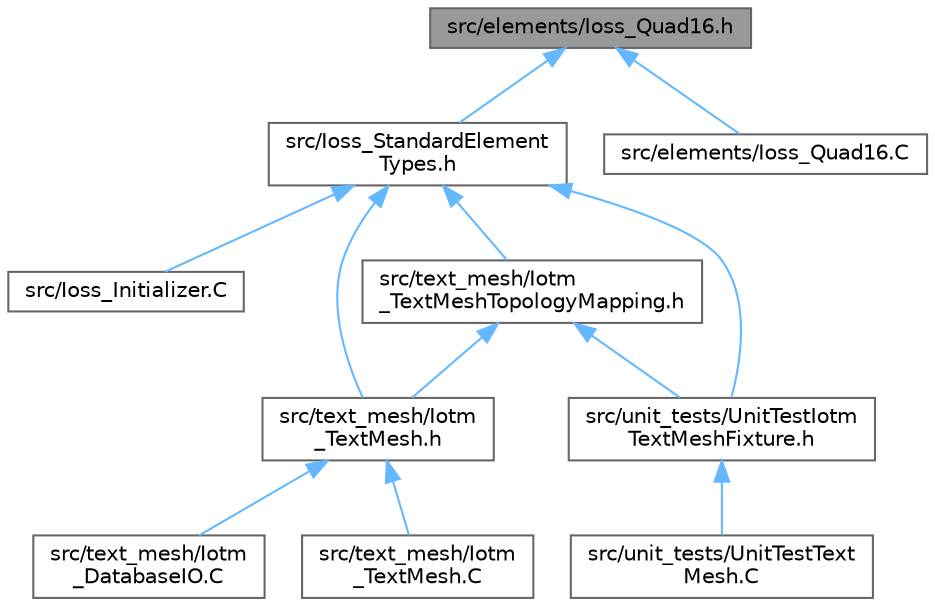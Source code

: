 digraph "src/elements/Ioss_Quad16.h"
{
 // INTERACTIVE_SVG=YES
 // LATEX_PDF_SIZE
  bgcolor="transparent";
  edge [fontname=Helvetica,fontsize=10,labelfontname=Helvetica,labelfontsize=10];
  node [fontname=Helvetica,fontsize=10,shape=box,height=0.2,width=0.4];
  Node1 [id="Node000001",label="src/elements/Ioss_Quad16.h",height=0.2,width=0.4,color="gray40", fillcolor="grey60", style="filled", fontcolor="black",tooltip=" "];
  Node1 -> Node2 [id="edge1_Node000001_Node000002",dir="back",color="steelblue1",style="solid",tooltip=" "];
  Node2 [id="Node000002",label="src/Ioss_StandardElement\lTypes.h",height=0.2,width=0.4,color="grey40", fillcolor="white", style="filled",URL="$Ioss__StandardElementTypes_8h.html",tooltip=" "];
  Node2 -> Node3 [id="edge2_Node000002_Node000003",dir="back",color="steelblue1",style="solid",tooltip=" "];
  Node3 [id="Node000003",label="src/Ioss_Initializer.C",height=0.2,width=0.4,color="grey40", fillcolor="white", style="filled",URL="$Ioss__Initializer_8C.html",tooltip=" "];
  Node2 -> Node4 [id="edge3_Node000002_Node000004",dir="back",color="steelblue1",style="solid",tooltip=" "];
  Node4 [id="Node000004",label="src/text_mesh/Iotm\l_TextMesh.h",height=0.2,width=0.4,color="grey40", fillcolor="white", style="filled",URL="$Iotm__TextMesh_8h.html",tooltip=" "];
  Node4 -> Node5 [id="edge4_Node000004_Node000005",dir="back",color="steelblue1",style="solid",tooltip=" "];
  Node5 [id="Node000005",label="src/text_mesh/Iotm\l_DatabaseIO.C",height=0.2,width=0.4,color="grey40", fillcolor="white", style="filled",URL="$Iotm__DatabaseIO_8C.html",tooltip=" "];
  Node4 -> Node6 [id="edge5_Node000004_Node000006",dir="back",color="steelblue1",style="solid",tooltip=" "];
  Node6 [id="Node000006",label="src/text_mesh/Iotm\l_TextMesh.C",height=0.2,width=0.4,color="grey40", fillcolor="white", style="filled",URL="$Iotm__TextMesh_8C.html",tooltip=" "];
  Node2 -> Node7 [id="edge6_Node000002_Node000007",dir="back",color="steelblue1",style="solid",tooltip=" "];
  Node7 [id="Node000007",label="src/text_mesh/Iotm\l_TextMeshTopologyMapping.h",height=0.2,width=0.4,color="grey40", fillcolor="white", style="filled",URL="$Iotm__TextMeshTopologyMapping_8h.html",tooltip=" "];
  Node7 -> Node4 [id="edge7_Node000007_Node000004",dir="back",color="steelblue1",style="solid",tooltip=" "];
  Node7 -> Node8 [id="edge8_Node000007_Node000008",dir="back",color="steelblue1",style="solid",tooltip=" "];
  Node8 [id="Node000008",label="src/unit_tests/UnitTestIotm\lTextMeshFixture.h",height=0.2,width=0.4,color="grey40", fillcolor="white", style="filled",URL="$UnitTestIotmTextMeshFixture_8h.html",tooltip=" "];
  Node8 -> Node9 [id="edge9_Node000008_Node000009",dir="back",color="steelblue1",style="solid",tooltip=" "];
  Node9 [id="Node000009",label="src/unit_tests/UnitTestText\lMesh.C",height=0.2,width=0.4,color="grey40", fillcolor="white", style="filled",URL="$UnitTestTextMesh_8C.html",tooltip=" "];
  Node2 -> Node8 [id="edge10_Node000002_Node000008",dir="back",color="steelblue1",style="solid",tooltip=" "];
  Node1 -> Node10 [id="edge11_Node000001_Node000010",dir="back",color="steelblue1",style="solid",tooltip=" "];
  Node10 [id="Node000010",label="src/elements/Ioss_Quad16.C",height=0.2,width=0.4,color="grey40", fillcolor="white", style="filled",URL="$Ioss__Quad16_8C.html",tooltip=" "];
}

